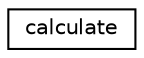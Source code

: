 digraph "Graphical Class Hierarchy"
{
  edge [fontname="Helvetica",fontsize="10",labelfontname="Helvetica",labelfontsize="10"];
  node [fontname="Helvetica",fontsize="10",shape=record];
  rankdir="LR";
  Node0 [label="calculate",height=0.2,width=0.4,color="black", fillcolor="white", style="filled",URL="$classcalculate.html"];
}
